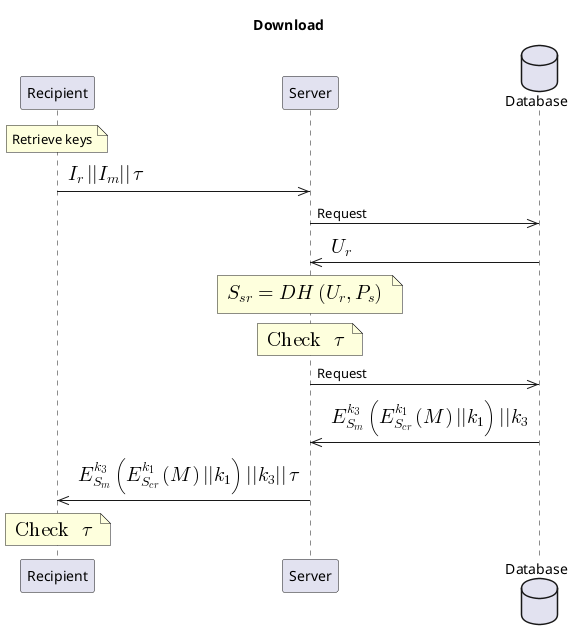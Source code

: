 @startuml
title Download

participant Recipient
participant Server
database Database

note over Recipient
  Retrieve keys
end note

Recipient ->> Server: <math>I_r || I_m || \tau</math>
Server ->> Database: Request
Database ->> Server: <math>U_r</math>

note over Server
  <math>S_{sr} = DH(U_r, P_s)</math>
end note

note over Server
  <math>"Check "\tau</math>
end note

Server ->> Database: Request
Database ->> Server: <math>E_{S_m}^{k_3}(E_{S_{cr}}^{k_1}(M) || k_1 ) || k_3 </math>
Server ->> Recipient: <math>E_{S_m}^{k_3}(E_{S_{cr}}^{k_1}(M) || k_1 ) || k_3 || \tau</math>

note over Recipient
  <math>"Check " \tau</math>
end note
@enduml
